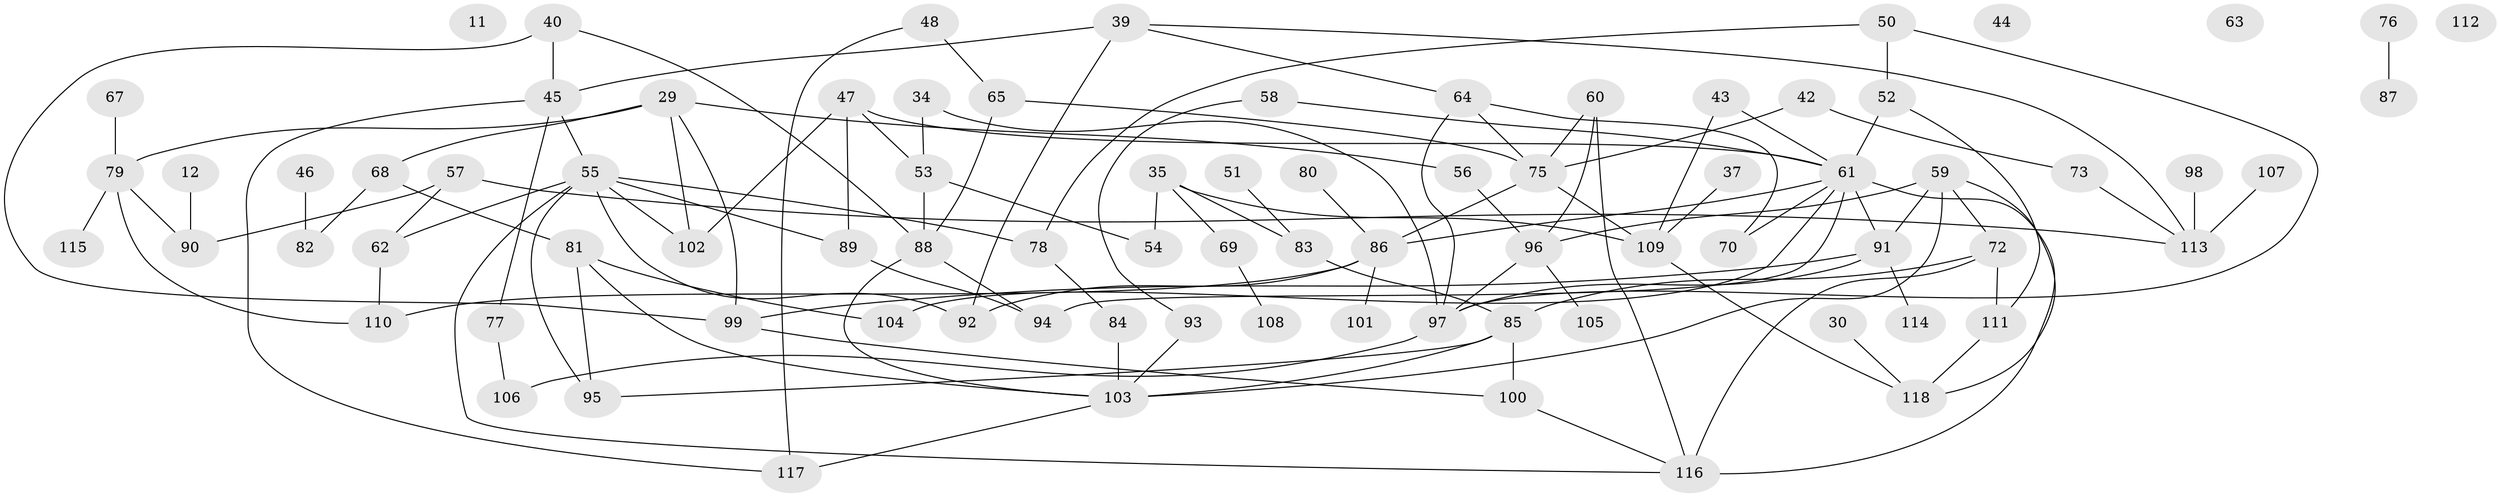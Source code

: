 // original degree distribution, {2: 0.23728813559322035, 5: 0.06779661016949153, 4: 0.13559322033898305, 3: 0.2966101694915254, 7: 0.03389830508474576, 0: 0.03389830508474576, 1: 0.17796610169491525, 6: 0.01694915254237288}
// Generated by graph-tools (version 1.1) at 2025/43/03/04/25 21:43:25]
// undirected, 82 vertices, 121 edges
graph export_dot {
graph [start="1"]
  node [color=gray90,style=filled];
  11;
  12;
  29;
  30;
  34;
  35;
  37;
  39;
  40 [super="+13"];
  42 [super="+26"];
  43;
  44;
  45 [super="+8"];
  46;
  47 [super="+3+17"];
  48;
  50;
  51;
  52 [super="+25"];
  53;
  54;
  55 [super="+49"];
  56;
  57;
  58;
  59 [super="+9"];
  60;
  61 [super="+19+5"];
  62;
  63;
  64;
  65;
  67;
  68;
  69 [super="+10+20"];
  70;
  72 [super="+4"];
  73;
  75 [super="+38"];
  76;
  77;
  78;
  79;
  80;
  81;
  82;
  83;
  84;
  85;
  86 [super="+66"];
  87;
  88 [super="+7"];
  89 [super="+33"];
  90 [super="+28"];
  91 [super="+71"];
  92;
  93;
  94;
  95;
  96 [super="+27"];
  97 [super="+21"];
  98;
  99;
  100;
  101;
  102;
  103 [super="+18+74+14+15+41"];
  104;
  105;
  106;
  107;
  108;
  109;
  110;
  111;
  112;
  113;
  114;
  115;
  116 [super="+2"];
  117;
  118;
  12 -- 90;
  29 -- 56;
  29 -- 68;
  29 -- 79;
  29 -- 99;
  29 -- 102;
  30 -- 118;
  34 -- 53;
  34 -- 97;
  35 -- 54;
  35 -- 69;
  35 -- 83;
  35 -- 109;
  37 -- 109;
  39 -- 64;
  39 -- 92;
  39 -- 113;
  39 -- 45;
  40 -- 45;
  40 -- 88;
  40 -- 99;
  42 -- 73;
  42 -- 75;
  43 -- 109;
  43 -- 61;
  45 -- 77;
  45 -- 117;
  45 -- 55;
  46 -- 82;
  47 -- 89;
  47 -- 102;
  47 -- 61;
  47 -- 53;
  48 -- 65;
  48 -- 117;
  50 -- 52;
  50 -- 78;
  50 -- 97;
  51 -- 83;
  52 -- 111;
  52 -- 61;
  53 -- 54;
  53 -- 88 [weight=2];
  55 -- 62;
  55 -- 92;
  55 -- 116;
  55 -- 102;
  55 -- 89;
  55 -- 78;
  55 -- 95;
  56 -- 96;
  57 -- 62;
  57 -- 113;
  57 -- 90;
  58 -- 93;
  58 -- 61;
  59 -- 118;
  59 -- 72;
  59 -- 91;
  59 -- 96;
  59 -- 103;
  60 -- 75;
  60 -- 116;
  60 -- 96;
  61 -- 104 [weight=2];
  61 -- 91 [weight=2];
  61 -- 70;
  61 -- 94;
  61 -- 86;
  61 -- 116;
  62 -- 110;
  64 -- 70;
  64 -- 75;
  64 -- 97;
  65 -- 75;
  65 -- 88;
  67 -- 79;
  68 -- 81;
  68 -- 82;
  69 -- 108;
  72 -- 111;
  72 -- 116;
  72 -- 85;
  73 -- 113;
  75 -- 86 [weight=2];
  75 -- 109;
  76 -- 87;
  77 -- 106;
  78 -- 84;
  79 -- 90 [weight=2];
  79 -- 110;
  79 -- 115;
  80 -- 86;
  81 -- 95;
  81 -- 103;
  81 -- 104;
  83 -- 85;
  84 -- 103;
  85 -- 95;
  85 -- 100;
  85 -- 103;
  86 -- 101;
  86 -- 92;
  86 -- 110;
  88 -- 103;
  88 -- 94;
  89 -- 94;
  91 -- 97 [weight=2];
  91 -- 114;
  91 -- 99;
  93 -- 103;
  96 -- 97;
  96 -- 105;
  97 -- 106;
  98 -- 113;
  99 -- 100;
  100 -- 116;
  103 -- 117;
  107 -- 113;
  109 -- 118;
  111 -- 118;
}

